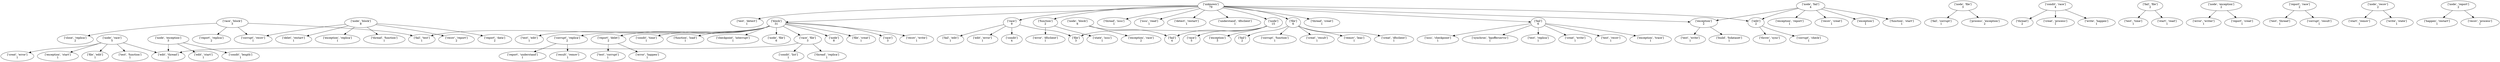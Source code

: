 strict digraph  {
	"['unknown']
79" -> "['block']
31";
	"['unknown']
79" -> "['node']
15";
	"['unknown']
79" -> "['race']
9";
	"['unknown']
79" -> "['file']
6";
	"['unknown']
79" -> "['thread', 'creat']
1";
	"['unknown']
79" -> "['fail']
6";
	"['unknown']
79" -> "['exception']
2";
	"['unknown']
79" -> "['test', 'detect']
1";
	"['unknown']
79" -> "['edit']
2";
	"['unknown']
79" -> "['function']
2";
	"['unknown']
79" -> "['thread', 'issu']
1";
	"['unknown']
79" -> "['issu', 'read']
1";
	"['unknown']
79" -> "['detect', 'restart']
1";
	"['unknown']
79" -> "['understand', 'dfsclient']
1";
	"['block']
31" -> "['node', 'file']
6";
	"['block']
31" -> "['race', 'file']
3";
	"['block']
31" -> "['node']
8";
	"['block']
31" -> "['file', 'creat']
1";
	"['block']
31" -> "['race']
3";
	"['block']
31" -> "['fail', 'test']
1";
	"['block']
31" -> "['recov', 'write']
1";
	"['block']
31" -> "['test', 'edit']
1";
	"['block']
31" -> "['corrupt', 'replica']
2";
	"['block']
31" -> "['report', 'delet']
2";
	"['block']
31" -> "['condit', 'time']
1";
	"['block']
31" -> "['function', 'load']
1";
	"['block']
31" -> "['checkpoint', 'interrupt']
1";
	"['node']
15" -> "['race']
5";
	"['node']
15" -> "['file']
3";
	"['node']
15" -> "['exception']
3";
	"['node']
15" -> "['fail']
4";
	"['race']
9" -> "['file']
3";
	"['race']
9" -> "['fail', 'edit']
1";
	"['race']
9" -> "['edit', 'error']
1";
	"['race']
9" -> "['condit']
4";
	"['file']
6" -> "['fail']
2";
	"['file']
6" -> "['corrupt', 'function']
1";
	"['file']
6" -> "['creat', 'result']
1";
	"['file']
6" -> "['remov', 'leas']
1";
	"['file']
6" -> "['creat', 'dfsclient']
1";
	"['fail']
6" -> "['test', 'replica']
1";
	"['fail']
6" -> "['creat', 'write']
1";
	"['fail']
6" -> "['test', 'recov']
1";
	"['fail']
6" -> "['exception', 'trace']
1";
	"['fail']
6" -> "['issu', 'checkpoint']
1";
	"['fail']
6" -> "['synchron', 'bpofferservic']
1";
	"['exception']
2" -> "['test', 'write']
1";
	"['exception']
2" -> "['build', 'fsdataset']
1";
	"['edit']
2" -> "['throw', 'sync']
1";
	"['edit']
2" -> "['corrupt', 'check']
1";
	"['function']
2" -> "['error', 'dfsclient']
1";
	"['function']
2" -> "['state', 'issu']
1";
	"['race', 'file']
3" -> "['edit', 'thread']
1";
	"['race', 'file']
3" -> "['condit', 'list']
1";
	"['race', 'file']
3" -> "['thread', 'replica']
1";
	"['corrupt', 'replica']
2" -> "['report', 'understand']
1";
	"['corrupt', 'replica']
2" -> "['result', 'remov']
1";
	"['report', 'delet']
2" -> "['test', 'corrupt']
1";
	"['report', 'delet']
2" -> "['error', 'happen']
1";
	"['node', 'block']
6" -> "['fail']
4";
	"['node', 'block']
6" -> "['exception', 'race']
2";
	"['race', 'block']
3" -> "['fail', 'test']
1";
	"['race', 'block']
3" -> "['report', 'replica']
2";
	"['race', 'block']
3" -> "['corrupt', 'recov']
1";
	"['race', 'block']
3" -> "['close', 'replica']
2";
	"['node', 'block']
8" -> "['exception', 'replica']
1";
	"['node', 'block']
8" -> "['thread', 'function']
1";
	"['node', 'block']
8" -> "['recov', 'report']
2";
	"['node', 'block']
8" -> "['report', 'data']
2";
	"['node', 'block']
8" -> "['corrupt', 'recov']
1";
	"['node', 'block']
8" -> "['delet', 'restart']
1";
	"['node', 'race']
5" -> "['file', 'edit']
1";
	"['node', 'race']
5" -> "['edit', 'thread']
1";
	"['node', 'race']
5" -> "['test', 'function']
1";
	"['node', 'race']
5" -> "['creat', 'error']
1";
	"['node', 'race']
5" -> "['exception', 'start']
1";
	"['node', 'file']
3" -> "['fail', 'corrupt']
1";
	"['node', 'file']
3" -> "['process', 'exception']
2";
	"['node', 'exception']
3" -> "['edit', 'thread']
1";
	"['node', 'exception']
3" -> "['edit', 'start']
1";
	"['node', 'exception']
3" -> "['condit', 'length']
1";
	"['node', 'fail']
4" -> "['exception']
2";
	"['node', 'fail']
4" -> "['edit']
2";
	"['node', 'fail']
4" -> "['exception']
1";
	"['node', 'fail']
4" -> "['function', 'start']
1";
	"['node', 'fail']
4" -> "['exception', 'report']
1";
	"['node', 'fail']
4" -> "['recov', 'creat']
1";
	"['condit', 'race']
4" -> "['thread']
2";
	"['condit', 'race']
4" -> "['creat', 'process']
1";
	"['condit', 'race']
4" -> "['write', 'happen']
1";
	"['fail', 'file']
2" -> "['test', 'time']
1";
	"['fail', 'file']
2" -> "['start', 'read']
1";
	"['node', 'exception']
2" -> "['error', 'writer']
1";
	"['node', 'exception']
2" -> "['report', 'creat']
1";
	"['report', 'race']
2" -> "['test', 'thread']
1";
	"['report', 'race']
2" -> "['corrupt', 'result']
1";
	"['node', 'recov']
2" -> "['start', 'remov']
1";
	"['node', 'recov']
2" -> "['write', 'state']
1";
	"['node', 'report']
2" -> "['happen', 'restart']
1";
	"['node', 'report']
2" -> "['recov', 'process']
1";
}
